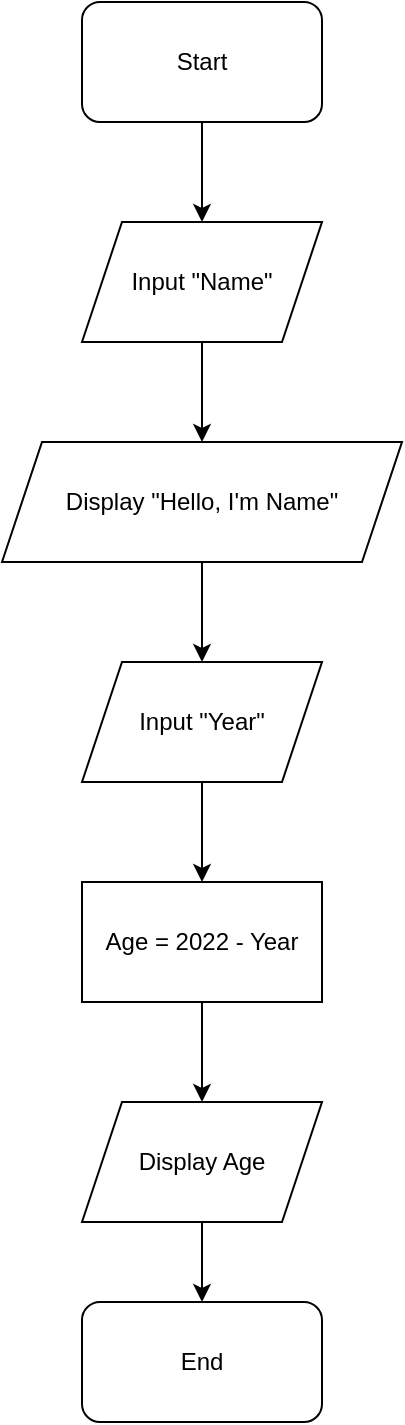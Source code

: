 <mxfile version="17.1.2" type="github">
  <diagram id="C5RBs43oDa-KdzZeNtuy" name="Page-1">
    <mxGraphModel dx="782" dy="420" grid="1" gridSize="10" guides="1" tooltips="1" connect="1" arrows="1" fold="1" page="1" pageScale="1" pageWidth="827" pageHeight="1169" math="0" shadow="0">
      <root>
        <mxCell id="WIyWlLk6GJQsqaUBKTNV-0" />
        <mxCell id="WIyWlLk6GJQsqaUBKTNV-1" parent="WIyWlLk6GJQsqaUBKTNV-0" />
        <mxCell id="ajwV6dS2JG4uUu-BuwZX-3" value="" style="edgeStyle=orthogonalEdgeStyle;rounded=0;orthogonalLoop=1;jettySize=auto;html=1;" edge="1" parent="WIyWlLk6GJQsqaUBKTNV-1" source="ajwV6dS2JG4uUu-BuwZX-0" target="ajwV6dS2JG4uUu-BuwZX-2">
          <mxGeometry relative="1" as="geometry" />
        </mxCell>
        <mxCell id="ajwV6dS2JG4uUu-BuwZX-0" value="Start" style="rounded=1;whiteSpace=wrap;html=1;" vertex="1" parent="WIyWlLk6GJQsqaUBKTNV-1">
          <mxGeometry x="320" y="80" width="120" height="60" as="geometry" />
        </mxCell>
        <mxCell id="ajwV6dS2JG4uUu-BuwZX-5" value="" style="edgeStyle=orthogonalEdgeStyle;rounded=0;orthogonalLoop=1;jettySize=auto;html=1;" edge="1" parent="WIyWlLk6GJQsqaUBKTNV-1" source="ajwV6dS2JG4uUu-BuwZX-2" target="ajwV6dS2JG4uUu-BuwZX-4">
          <mxGeometry relative="1" as="geometry" />
        </mxCell>
        <mxCell id="ajwV6dS2JG4uUu-BuwZX-2" value="Input &quot;Name&quot;" style="shape=parallelogram;perimeter=parallelogramPerimeter;whiteSpace=wrap;html=1;fixedSize=1;" vertex="1" parent="WIyWlLk6GJQsqaUBKTNV-1">
          <mxGeometry x="320" y="190" width="120" height="60" as="geometry" />
        </mxCell>
        <mxCell id="ajwV6dS2JG4uUu-BuwZX-7" value="" style="edgeStyle=orthogonalEdgeStyle;rounded=0;orthogonalLoop=1;jettySize=auto;html=1;" edge="1" parent="WIyWlLk6GJQsqaUBKTNV-1" source="ajwV6dS2JG4uUu-BuwZX-4" target="ajwV6dS2JG4uUu-BuwZX-6">
          <mxGeometry relative="1" as="geometry" />
        </mxCell>
        <mxCell id="ajwV6dS2JG4uUu-BuwZX-4" value="&lt;div&gt;Display &quot;Hello, I&#39;m Name&quot;&lt;/div&gt;" style="shape=parallelogram;perimeter=parallelogramPerimeter;whiteSpace=wrap;html=1;fixedSize=1;" vertex="1" parent="WIyWlLk6GJQsqaUBKTNV-1">
          <mxGeometry x="280" y="300" width="200" height="60" as="geometry" />
        </mxCell>
        <mxCell id="ajwV6dS2JG4uUu-BuwZX-9" value="" style="edgeStyle=orthogonalEdgeStyle;rounded=0;orthogonalLoop=1;jettySize=auto;html=1;" edge="1" parent="WIyWlLk6GJQsqaUBKTNV-1" source="ajwV6dS2JG4uUu-BuwZX-6" target="ajwV6dS2JG4uUu-BuwZX-8">
          <mxGeometry relative="1" as="geometry" />
        </mxCell>
        <mxCell id="ajwV6dS2JG4uUu-BuwZX-6" value="Input &quot;Year&quot;" style="shape=parallelogram;perimeter=parallelogramPerimeter;whiteSpace=wrap;html=1;fixedSize=1;" vertex="1" parent="WIyWlLk6GJQsqaUBKTNV-1">
          <mxGeometry x="320" y="410" width="120" height="60" as="geometry" />
        </mxCell>
        <mxCell id="ajwV6dS2JG4uUu-BuwZX-11" value="" style="edgeStyle=orthogonalEdgeStyle;rounded=0;orthogonalLoop=1;jettySize=auto;html=1;" edge="1" parent="WIyWlLk6GJQsqaUBKTNV-1" source="ajwV6dS2JG4uUu-BuwZX-8" target="ajwV6dS2JG4uUu-BuwZX-10">
          <mxGeometry relative="1" as="geometry" />
        </mxCell>
        <mxCell id="ajwV6dS2JG4uUu-BuwZX-8" value="Age = 2022 - Year " style="whiteSpace=wrap;html=1;" vertex="1" parent="WIyWlLk6GJQsqaUBKTNV-1">
          <mxGeometry x="320" y="520" width="120" height="60" as="geometry" />
        </mxCell>
        <mxCell id="ajwV6dS2JG4uUu-BuwZX-15" value="" style="edgeStyle=orthogonalEdgeStyle;rounded=0;orthogonalLoop=1;jettySize=auto;html=1;" edge="1" parent="WIyWlLk6GJQsqaUBKTNV-1" source="ajwV6dS2JG4uUu-BuwZX-10" target="ajwV6dS2JG4uUu-BuwZX-14">
          <mxGeometry relative="1" as="geometry" />
        </mxCell>
        <mxCell id="ajwV6dS2JG4uUu-BuwZX-10" value="Display Age" style="shape=parallelogram;perimeter=parallelogramPerimeter;whiteSpace=wrap;html=1;fixedSize=1;" vertex="1" parent="WIyWlLk6GJQsqaUBKTNV-1">
          <mxGeometry x="320" y="630" width="120" height="60" as="geometry" />
        </mxCell>
        <mxCell id="ajwV6dS2JG4uUu-BuwZX-14" value="End" style="rounded=1;whiteSpace=wrap;html=1;" vertex="1" parent="WIyWlLk6GJQsqaUBKTNV-1">
          <mxGeometry x="320" y="730" width="120" height="60" as="geometry" />
        </mxCell>
      </root>
    </mxGraphModel>
  </diagram>
</mxfile>
